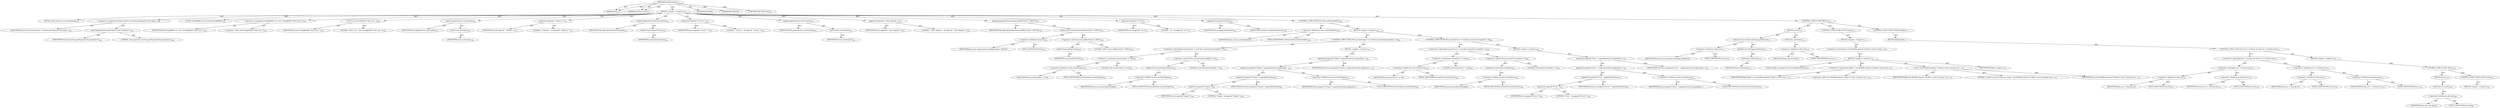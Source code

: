 digraph "endTestSuite" {  
"111669149707" [label = <(METHOD,endTestSuite)<SUB>147</SUB>> ]
"115964117016" [label = <(PARAM,this)<SUB>147</SUB>> ]
"115964117017" [label = <(PARAM,JUnitTest suite)<SUB>147</SUB>> ]
"25769803787" [label = <(BLOCK,&lt;empty&gt;,&lt;empty&gt;)<SUB>147</SUB>> ]
"94489280512" [label = <(LOCAL,String newLine: java.lang.String)<SUB>148</SUB>> ]
"30064771091" [label = <(&lt;operator&gt;.assignment,String newLine = System.getProperty(&quot;line.separ...)<SUB>148</SUB>> ]
"68719476752" [label = <(IDENTIFIER,newLine,String newLine = System.getProperty(&quot;line.separ...)<SUB>148</SUB>> ]
"30064771092" [label = <(getProperty,System.getProperty(&quot;line.separator&quot;))<SUB>148</SUB>> ]
"68719476753" [label = <(IDENTIFIER,System,System.getProperty(&quot;line.separator&quot;))<SUB>148</SUB>> ]
"90194313219" [label = <(LITERAL,&quot;line.separator&quot;,System.getProperty(&quot;line.separator&quot;))<SUB>148</SUB>> ]
"94489280513" [label = <(LOCAL,StringBuffer sb: java.lang.StringBuffer)<SUB>149</SUB>> ]
"30064771093" [label = <(&lt;operator&gt;.assignment,StringBuffer sb = new StringBuffer(&quot;Tests run: &quot;))<SUB>149</SUB>> ]
"68719476754" [label = <(IDENTIFIER,sb,StringBuffer sb = new StringBuffer(&quot;Tests run: &quot;))<SUB>149</SUB>> ]
"30064771094" [label = <(&lt;operator&gt;.alloc,new StringBuffer(&quot;Tests run: &quot;))<SUB>149</SUB>> ]
"30064771095" [label = <(&lt;init&gt;,new StringBuffer(&quot;Tests run: &quot;))<SUB>149</SUB>> ]
"68719476755" [label = <(IDENTIFIER,sb,new StringBuffer(&quot;Tests run: &quot;))<SUB>149</SUB>> ]
"90194313220" [label = <(LITERAL,&quot;Tests run: &quot;,new StringBuffer(&quot;Tests run: &quot;))<SUB>149</SUB>> ]
"30064771096" [label = <(append,append(suite.runCount()))<SUB>150</SUB>> ]
"68719476756" [label = <(IDENTIFIER,sb,append(suite.runCount()))<SUB>150</SUB>> ]
"30064771097" [label = <(runCount,runCount())<SUB>150</SUB>> ]
"68719476757" [label = <(IDENTIFIER,suite,runCount())<SUB>150</SUB>> ]
"30064771098" [label = <(append,sb.append(&quot;, Failures: &quot;))<SUB>151</SUB>> ]
"68719476758" [label = <(IDENTIFIER,sb,sb.append(&quot;, Failures: &quot;))<SUB>151</SUB>> ]
"90194313221" [label = <(LITERAL,&quot;, Failures: &quot;,sb.append(&quot;, Failures: &quot;))<SUB>151</SUB>> ]
"30064771099" [label = <(append,append(suite.failureCount()))<SUB>152</SUB>> ]
"68719476759" [label = <(IDENTIFIER,sb,append(suite.failureCount()))<SUB>152</SUB>> ]
"30064771100" [label = <(failureCount,failureCount())<SUB>152</SUB>> ]
"68719476760" [label = <(IDENTIFIER,suite,failureCount())<SUB>152</SUB>> ]
"30064771101" [label = <(append,sb.append(&quot;, Errors: &quot;))<SUB>153</SUB>> ]
"68719476761" [label = <(IDENTIFIER,sb,sb.append(&quot;, Errors: &quot;))<SUB>153</SUB>> ]
"90194313222" [label = <(LITERAL,&quot;, Errors: &quot;,sb.append(&quot;, Errors: &quot;))<SUB>153</SUB>> ]
"30064771102" [label = <(append,append(suite.errorCount()))<SUB>154</SUB>> ]
"68719476762" [label = <(IDENTIFIER,sb,append(suite.errorCount()))<SUB>154</SUB>> ]
"30064771103" [label = <(errorCount,errorCount())<SUB>154</SUB>> ]
"68719476763" [label = <(IDENTIFIER,suite,errorCount())<SUB>154</SUB>> ]
"30064771104" [label = <(append,sb.append(&quot;, Time elapsed: &quot;))<SUB>155</SUB>> ]
"68719476764" [label = <(IDENTIFIER,sb,sb.append(&quot;, Time elapsed: &quot;))<SUB>155</SUB>> ]
"90194313223" [label = <(LITERAL,&quot;, Time elapsed: &quot;,sb.append(&quot;, Time elapsed: &quot;))<SUB>155</SUB>> ]
"30064771105" [label = <(append,append(nf.format(suite.getRunTime() / 1000.0)))<SUB>156</SUB>> ]
"68719476765" [label = <(IDENTIFIER,sb,append(nf.format(suite.getRunTime() / 1000.0)))<SUB>156</SUB>> ]
"30064771106" [label = <(format,this.nf.format(suite.getRunTime() / 1000.0))<SUB>156</SUB>> ]
"30064771107" [label = <(&lt;operator&gt;.fieldAccess,this.nf)<SUB>156</SUB>> ]
"68719476766" [label = <(IDENTIFIER,this,this.nf.format(suite.getRunTime() / 1000.0))> ]
"55834574856" [label = <(FIELD_IDENTIFIER,nf,nf)<SUB>156</SUB>> ]
"30064771108" [label = <(&lt;operator&gt;.division,suite.getRunTime() / 1000.0)<SUB>156</SUB>> ]
"30064771109" [label = <(getRunTime,getRunTime())<SUB>156</SUB>> ]
"68719476767" [label = <(IDENTIFIER,suite,getRunTime())<SUB>156</SUB>> ]
"90194313224" [label = <(LITERAL,1000.0,suite.getRunTime() / 1000.0)<SUB>156</SUB>> ]
"30064771110" [label = <(append,sb.append(&quot; sec&quot;))<SUB>157</SUB>> ]
"68719476768" [label = <(IDENTIFIER,sb,sb.append(&quot; sec&quot;))<SUB>157</SUB>> ]
"90194313225" [label = <(LITERAL,&quot; sec&quot;,sb.append(&quot; sec&quot;))<SUB>157</SUB>> ]
"30064771111" [label = <(append,sb.append(newLine))<SUB>158</SUB>> ]
"68719476769" [label = <(IDENTIFIER,sb,sb.append(newLine))<SUB>158</SUB>> ]
"68719476770" [label = <(IDENTIFIER,newLine,sb.append(newLine))<SUB>158</SUB>> ]
"47244640256" [label = <(CONTROL_STRUCTURE,IF,if (this.withOutAndErr))<SUB>160</SUB>> ]
"30064771112" [label = <(&lt;operator&gt;.fieldAccess,this.withOutAndErr)<SUB>160</SUB>> ]
"68719476771" [label = <(IDENTIFIER,this,if (this.withOutAndErr))> ]
"55834574857" [label = <(FIELD_IDENTIFIER,withOutAndErr,withOutAndErr)<SUB>160</SUB>> ]
"25769803788" [label = <(BLOCK,&lt;empty&gt;,&lt;empty&gt;)<SUB>160</SUB>> ]
"47244640257" [label = <(CONTROL_STRUCTURE,IF,if (systemOutput != null &amp;&amp; systemOutput.length() &gt; 0))<SUB>161</SUB>> ]
"30064771113" [label = <(&lt;operator&gt;.logicalAnd,systemOutput != null &amp;&amp; systemOutput.length() &gt; 0)<SUB>161</SUB>> ]
"30064771114" [label = <(&lt;operator&gt;.notEquals,systemOutput != null)<SUB>161</SUB>> ]
"30064771115" [label = <(&lt;operator&gt;.fieldAccess,this.systemOutput)<SUB>161</SUB>> ]
"68719476772" [label = <(IDENTIFIER,this,systemOutput != null)> ]
"55834574858" [label = <(FIELD_IDENTIFIER,systemOutput,systemOutput)<SUB>161</SUB>> ]
"90194313226" [label = <(LITERAL,null,systemOutput != null)<SUB>161</SUB>> ]
"30064771116" [label = <(&lt;operator&gt;.greaterThan,systemOutput.length() &gt; 0)<SUB>161</SUB>> ]
"30064771117" [label = <(length,this.systemOutput.length())<SUB>161</SUB>> ]
"30064771118" [label = <(&lt;operator&gt;.fieldAccess,this.systemOutput)<SUB>161</SUB>> ]
"68719476773" [label = <(IDENTIFIER,this,this.systemOutput.length())> ]
"55834574859" [label = <(FIELD_IDENTIFIER,systemOutput,systemOutput)<SUB>161</SUB>> ]
"90194313227" [label = <(LITERAL,0,systemOutput.length() &gt; 0)<SUB>161</SUB>> ]
"25769803789" [label = <(BLOCK,&lt;empty&gt;,&lt;empty&gt;)<SUB>161</SUB>> ]
"30064771119" [label = <(append,sb.append(&quot;Output:&quot;).append(newLine).append(sys...)<SUB>162</SUB>> ]
"30064771120" [label = <(append,sb.append(&quot;Output:&quot;).append(newLine).append(sys...)<SUB>162</SUB>> ]
"30064771121" [label = <(append,sb.append(&quot;Output:&quot;).append(newLine))<SUB>162</SUB>> ]
"30064771122" [label = <(append,sb.append(&quot;Output:&quot;))<SUB>162</SUB>> ]
"68719476774" [label = <(IDENTIFIER,sb,sb.append(&quot;Output:&quot;))<SUB>162</SUB>> ]
"90194313228" [label = <(LITERAL,&quot;Output:&quot;,sb.append(&quot;Output:&quot;))<SUB>162</SUB>> ]
"68719476775" [label = <(IDENTIFIER,newLine,sb.append(&quot;Output:&quot;).append(newLine))<SUB>162</SUB>> ]
"30064771123" [label = <(&lt;operator&gt;.fieldAccess,this.systemOutput)<SUB>162</SUB>> ]
"68719476776" [label = <(IDENTIFIER,this,sb.append(&quot;Output:&quot;).append(newLine).append(sys...)> ]
"55834574860" [label = <(FIELD_IDENTIFIER,systemOutput,systemOutput)<SUB>162</SUB>> ]
"68719476777" [label = <(IDENTIFIER,newLine,sb.append(&quot;Output:&quot;).append(newLine).append(sys...)<SUB>163</SUB>> ]
"47244640258" [label = <(CONTROL_STRUCTURE,IF,if (systemError != null &amp;&amp; systemError.length() &gt; 0))<SUB>166</SUB>> ]
"30064771124" [label = <(&lt;operator&gt;.logicalAnd,systemError != null &amp;&amp; systemError.length() &gt; 0)<SUB>166</SUB>> ]
"30064771125" [label = <(&lt;operator&gt;.notEquals,systemError != null)<SUB>166</SUB>> ]
"30064771126" [label = <(&lt;operator&gt;.fieldAccess,this.systemError)<SUB>166</SUB>> ]
"68719476778" [label = <(IDENTIFIER,this,systemError != null)> ]
"55834574861" [label = <(FIELD_IDENTIFIER,systemError,systemError)<SUB>166</SUB>> ]
"90194313229" [label = <(LITERAL,null,systemError != null)<SUB>166</SUB>> ]
"30064771127" [label = <(&lt;operator&gt;.greaterThan,systemError.length() &gt; 0)<SUB>166</SUB>> ]
"30064771128" [label = <(length,this.systemError.length())<SUB>166</SUB>> ]
"30064771129" [label = <(&lt;operator&gt;.fieldAccess,this.systemError)<SUB>166</SUB>> ]
"68719476779" [label = <(IDENTIFIER,this,this.systemError.length())> ]
"55834574862" [label = <(FIELD_IDENTIFIER,systemError,systemError)<SUB>166</SUB>> ]
"90194313230" [label = <(LITERAL,0,systemError.length() &gt; 0)<SUB>166</SUB>> ]
"25769803790" [label = <(BLOCK,&lt;empty&gt;,&lt;empty&gt;)<SUB>166</SUB>> ]
"30064771130" [label = <(append,sb.append(&quot;Error: &quot;).append(newLine).append(sys...)<SUB>167</SUB>> ]
"30064771131" [label = <(append,sb.append(&quot;Error: &quot;).append(newLine).append(sys...)<SUB>167</SUB>> ]
"30064771132" [label = <(append,sb.append(&quot;Error: &quot;).append(newLine))<SUB>167</SUB>> ]
"30064771133" [label = <(append,sb.append(&quot;Error: &quot;))<SUB>167</SUB>> ]
"68719476780" [label = <(IDENTIFIER,sb,sb.append(&quot;Error: &quot;))<SUB>167</SUB>> ]
"90194313231" [label = <(LITERAL,&quot;Error: &quot;,sb.append(&quot;Error: &quot;))<SUB>167</SUB>> ]
"68719476781" [label = <(IDENTIFIER,newLine,sb.append(&quot;Error: &quot;).append(newLine))<SUB>167</SUB>> ]
"30064771134" [label = <(&lt;operator&gt;.fieldAccess,this.systemError)<SUB>167</SUB>> ]
"68719476782" [label = <(IDENTIFIER,this,sb.append(&quot;Error: &quot;).append(newLine).append(sys...)> ]
"55834574863" [label = <(FIELD_IDENTIFIER,systemError,systemError)<SUB>167</SUB>> ]
"68719476783" [label = <(IDENTIFIER,newLine,sb.append(&quot;Error: &quot;).append(newLine).append(sys...)<SUB>168</SUB>> ]
"47244640259" [label = <(CONTROL_STRUCTURE,TRY,try)<SUB>172</SUB>> ]
"25769803791" [label = <(BLOCK,try,try)<SUB>172</SUB>> ]
"30064771135" [label = <(write,this.out.write(sb.toString().getBytes()))<SUB>173</SUB>> ]
"30064771136" [label = <(&lt;operator&gt;.fieldAccess,this.out)<SUB>173</SUB>> ]
"68719476784" [label = <(IDENTIFIER,this,this.out.write(sb.toString().getBytes()))> ]
"55834574864" [label = <(FIELD_IDENTIFIER,out,out)<SUB>173</SUB>> ]
"30064771137" [label = <(getBytes,sb.toString().getBytes())<SUB>173</SUB>> ]
"30064771138" [label = <(toString,sb.toString())<SUB>173</SUB>> ]
"68719476785" [label = <(IDENTIFIER,sb,sb.toString())<SUB>173</SUB>> ]
"30064771139" [label = <(flush,this.out.flush())<SUB>174</SUB>> ]
"30064771140" [label = <(&lt;operator&gt;.fieldAccess,this.out)<SUB>174</SUB>> ]
"68719476786" [label = <(IDENTIFIER,this,this.out.flush())> ]
"55834574865" [label = <(FIELD_IDENTIFIER,out,out)<SUB>174</SUB>> ]
"47244640260" [label = <(CONTROL_STRUCTURE,CATCH,catch)<SUB>175</SUB>> ]
"25769803792" [label = <(BLOCK,&lt;empty&gt;,&lt;empty&gt;)<SUB>175</SUB>> ]
"30064771141" [label = <(&lt;operator&gt;.throw,throw new BuildException(&quot;Unable to write summa...)<SUB>176</SUB>> ]
"25769803793" [label = <(BLOCK,&lt;empty&gt;,&lt;empty&gt;)<SUB>176</SUB>> ]
"94489280514" [label = <(LOCAL,$obj0: org.apache.tools.ant.BuildException)<SUB>176</SUB>> ]
"30064771142" [label = <(&lt;operator&gt;.assignment,$obj0 = new BuildException(&quot;Unable to write sum...)<SUB>176</SUB>> ]
"68719476787" [label = <(IDENTIFIER,$obj0,$obj0 = new BuildException(&quot;Unable to write sum...)<SUB>176</SUB>> ]
"30064771143" [label = <(&lt;operator&gt;.alloc,new BuildException(&quot;Unable to write summary out...)<SUB>176</SUB>> ]
"30064771144" [label = <(&lt;init&gt;,new BuildException(&quot;Unable to write summary out...)<SUB>176</SUB>> ]
"68719476788" [label = <(IDENTIFIER,$obj0,new BuildException(&quot;Unable to write summary out...)<SUB>176</SUB>> ]
"90194313232" [label = <(LITERAL,&quot;Unable to write summary output&quot;,new BuildException(&quot;Unable to write summary out...)<SUB>176</SUB>> ]
"68719476789" [label = <(IDENTIFIER,ioex,new BuildException(&quot;Unable to write summary out...)<SUB>176</SUB>> ]
"68719476790" [label = <(IDENTIFIER,$obj0,&lt;empty&gt;)<SUB>176</SUB>> ]
"47244640261" [label = <(CONTROL_STRUCTURE,FINALLY,finally)<SUB>177</SUB>> ]
"25769803794" [label = <(BLOCK,finally,finally)<SUB>177</SUB>> ]
"47244640262" [label = <(CONTROL_STRUCTURE,IF,if (out != System.out &amp;&amp; out != System.err))<SUB>178</SUB>> ]
"30064771145" [label = <(&lt;operator&gt;.logicalAnd,out != System.out &amp;&amp; out != System.err)<SUB>178</SUB>> ]
"30064771146" [label = <(&lt;operator&gt;.notEquals,out != System.out)<SUB>178</SUB>> ]
"30064771147" [label = <(&lt;operator&gt;.fieldAccess,this.out)<SUB>178</SUB>> ]
"68719476791" [label = <(IDENTIFIER,this,out != System.out)> ]
"55834574866" [label = <(FIELD_IDENTIFIER,out,out)<SUB>178</SUB>> ]
"30064771148" [label = <(&lt;operator&gt;.fieldAccess,System.out)<SUB>178</SUB>> ]
"68719476792" [label = <(IDENTIFIER,System,out != System.out)<SUB>178</SUB>> ]
"55834574867" [label = <(FIELD_IDENTIFIER,out,out)<SUB>178</SUB>> ]
"30064771149" [label = <(&lt;operator&gt;.notEquals,out != System.err)<SUB>178</SUB>> ]
"30064771150" [label = <(&lt;operator&gt;.fieldAccess,this.out)<SUB>178</SUB>> ]
"68719476793" [label = <(IDENTIFIER,this,out != System.err)> ]
"55834574868" [label = <(FIELD_IDENTIFIER,out,out)<SUB>178</SUB>> ]
"30064771151" [label = <(&lt;operator&gt;.fieldAccess,System.err)<SUB>178</SUB>> ]
"68719476794" [label = <(IDENTIFIER,System,out != System.err)<SUB>178</SUB>> ]
"55834574869" [label = <(FIELD_IDENTIFIER,err,err)<SUB>178</SUB>> ]
"25769803795" [label = <(BLOCK,&lt;empty&gt;,&lt;empty&gt;)<SUB>178</SUB>> ]
"47244640263" [label = <(CONTROL_STRUCTURE,TRY,try)<SUB>179</SUB>> ]
"25769803796" [label = <(BLOCK,try,try)<SUB>179</SUB>> ]
"30064771152" [label = <(close,this.out.close())<SUB>180</SUB>> ]
"30064771153" [label = <(&lt;operator&gt;.fieldAccess,this.out)<SUB>180</SUB>> ]
"68719476795" [label = <(IDENTIFIER,this,this.out.close())> ]
"55834574870" [label = <(FIELD_IDENTIFIER,out,out)<SUB>180</SUB>> ]
"47244640264" [label = <(CONTROL_STRUCTURE,CATCH,catch)<SUB>181</SUB>> ]
"25769803797" [label = <(BLOCK,&lt;empty&gt;,&lt;empty&gt;)<SUB>181</SUB>> ]
"133143986203" [label = <(MODIFIER,PUBLIC)> ]
"133143986204" [label = <(MODIFIER,VIRTUAL)> ]
"128849018891" [label = <(METHOD_RETURN,void)<SUB>147</SUB>> ]
  "111669149707" -> "115964117016"  [ label = "AST: "] 
  "111669149707" -> "115964117017"  [ label = "AST: "] 
  "111669149707" -> "25769803787"  [ label = "AST: "] 
  "111669149707" -> "133143986203"  [ label = "AST: "] 
  "111669149707" -> "133143986204"  [ label = "AST: "] 
  "111669149707" -> "128849018891"  [ label = "AST: "] 
  "25769803787" -> "94489280512"  [ label = "AST: "] 
  "25769803787" -> "30064771091"  [ label = "AST: "] 
  "25769803787" -> "94489280513"  [ label = "AST: "] 
  "25769803787" -> "30064771093"  [ label = "AST: "] 
  "25769803787" -> "30064771095"  [ label = "AST: "] 
  "25769803787" -> "30064771096"  [ label = "AST: "] 
  "25769803787" -> "30064771098"  [ label = "AST: "] 
  "25769803787" -> "30064771099"  [ label = "AST: "] 
  "25769803787" -> "30064771101"  [ label = "AST: "] 
  "25769803787" -> "30064771102"  [ label = "AST: "] 
  "25769803787" -> "30064771104"  [ label = "AST: "] 
  "25769803787" -> "30064771105"  [ label = "AST: "] 
  "25769803787" -> "30064771110"  [ label = "AST: "] 
  "25769803787" -> "30064771111"  [ label = "AST: "] 
  "25769803787" -> "47244640256"  [ label = "AST: "] 
  "25769803787" -> "47244640259"  [ label = "AST: "] 
  "30064771091" -> "68719476752"  [ label = "AST: "] 
  "30064771091" -> "30064771092"  [ label = "AST: "] 
  "30064771092" -> "68719476753"  [ label = "AST: "] 
  "30064771092" -> "90194313219"  [ label = "AST: "] 
  "30064771093" -> "68719476754"  [ label = "AST: "] 
  "30064771093" -> "30064771094"  [ label = "AST: "] 
  "30064771095" -> "68719476755"  [ label = "AST: "] 
  "30064771095" -> "90194313220"  [ label = "AST: "] 
  "30064771096" -> "68719476756"  [ label = "AST: "] 
  "30064771096" -> "30064771097"  [ label = "AST: "] 
  "30064771097" -> "68719476757"  [ label = "AST: "] 
  "30064771098" -> "68719476758"  [ label = "AST: "] 
  "30064771098" -> "90194313221"  [ label = "AST: "] 
  "30064771099" -> "68719476759"  [ label = "AST: "] 
  "30064771099" -> "30064771100"  [ label = "AST: "] 
  "30064771100" -> "68719476760"  [ label = "AST: "] 
  "30064771101" -> "68719476761"  [ label = "AST: "] 
  "30064771101" -> "90194313222"  [ label = "AST: "] 
  "30064771102" -> "68719476762"  [ label = "AST: "] 
  "30064771102" -> "30064771103"  [ label = "AST: "] 
  "30064771103" -> "68719476763"  [ label = "AST: "] 
  "30064771104" -> "68719476764"  [ label = "AST: "] 
  "30064771104" -> "90194313223"  [ label = "AST: "] 
  "30064771105" -> "68719476765"  [ label = "AST: "] 
  "30064771105" -> "30064771106"  [ label = "AST: "] 
  "30064771106" -> "30064771107"  [ label = "AST: "] 
  "30064771106" -> "30064771108"  [ label = "AST: "] 
  "30064771107" -> "68719476766"  [ label = "AST: "] 
  "30064771107" -> "55834574856"  [ label = "AST: "] 
  "30064771108" -> "30064771109"  [ label = "AST: "] 
  "30064771108" -> "90194313224"  [ label = "AST: "] 
  "30064771109" -> "68719476767"  [ label = "AST: "] 
  "30064771110" -> "68719476768"  [ label = "AST: "] 
  "30064771110" -> "90194313225"  [ label = "AST: "] 
  "30064771111" -> "68719476769"  [ label = "AST: "] 
  "30064771111" -> "68719476770"  [ label = "AST: "] 
  "47244640256" -> "30064771112"  [ label = "AST: "] 
  "47244640256" -> "25769803788"  [ label = "AST: "] 
  "30064771112" -> "68719476771"  [ label = "AST: "] 
  "30064771112" -> "55834574857"  [ label = "AST: "] 
  "25769803788" -> "47244640257"  [ label = "AST: "] 
  "25769803788" -> "47244640258"  [ label = "AST: "] 
  "47244640257" -> "30064771113"  [ label = "AST: "] 
  "47244640257" -> "25769803789"  [ label = "AST: "] 
  "30064771113" -> "30064771114"  [ label = "AST: "] 
  "30064771113" -> "30064771116"  [ label = "AST: "] 
  "30064771114" -> "30064771115"  [ label = "AST: "] 
  "30064771114" -> "90194313226"  [ label = "AST: "] 
  "30064771115" -> "68719476772"  [ label = "AST: "] 
  "30064771115" -> "55834574858"  [ label = "AST: "] 
  "30064771116" -> "30064771117"  [ label = "AST: "] 
  "30064771116" -> "90194313227"  [ label = "AST: "] 
  "30064771117" -> "30064771118"  [ label = "AST: "] 
  "30064771118" -> "68719476773"  [ label = "AST: "] 
  "30064771118" -> "55834574859"  [ label = "AST: "] 
  "25769803789" -> "30064771119"  [ label = "AST: "] 
  "30064771119" -> "30064771120"  [ label = "AST: "] 
  "30064771119" -> "68719476777"  [ label = "AST: "] 
  "30064771120" -> "30064771121"  [ label = "AST: "] 
  "30064771120" -> "30064771123"  [ label = "AST: "] 
  "30064771121" -> "30064771122"  [ label = "AST: "] 
  "30064771121" -> "68719476775"  [ label = "AST: "] 
  "30064771122" -> "68719476774"  [ label = "AST: "] 
  "30064771122" -> "90194313228"  [ label = "AST: "] 
  "30064771123" -> "68719476776"  [ label = "AST: "] 
  "30064771123" -> "55834574860"  [ label = "AST: "] 
  "47244640258" -> "30064771124"  [ label = "AST: "] 
  "47244640258" -> "25769803790"  [ label = "AST: "] 
  "30064771124" -> "30064771125"  [ label = "AST: "] 
  "30064771124" -> "30064771127"  [ label = "AST: "] 
  "30064771125" -> "30064771126"  [ label = "AST: "] 
  "30064771125" -> "90194313229"  [ label = "AST: "] 
  "30064771126" -> "68719476778"  [ label = "AST: "] 
  "30064771126" -> "55834574861"  [ label = "AST: "] 
  "30064771127" -> "30064771128"  [ label = "AST: "] 
  "30064771127" -> "90194313230"  [ label = "AST: "] 
  "30064771128" -> "30064771129"  [ label = "AST: "] 
  "30064771129" -> "68719476779"  [ label = "AST: "] 
  "30064771129" -> "55834574862"  [ label = "AST: "] 
  "25769803790" -> "30064771130"  [ label = "AST: "] 
  "30064771130" -> "30064771131"  [ label = "AST: "] 
  "30064771130" -> "68719476783"  [ label = "AST: "] 
  "30064771131" -> "30064771132"  [ label = "AST: "] 
  "30064771131" -> "30064771134"  [ label = "AST: "] 
  "30064771132" -> "30064771133"  [ label = "AST: "] 
  "30064771132" -> "68719476781"  [ label = "AST: "] 
  "30064771133" -> "68719476780"  [ label = "AST: "] 
  "30064771133" -> "90194313231"  [ label = "AST: "] 
  "30064771134" -> "68719476782"  [ label = "AST: "] 
  "30064771134" -> "55834574863"  [ label = "AST: "] 
  "47244640259" -> "25769803791"  [ label = "AST: "] 
  "47244640259" -> "47244640260"  [ label = "AST: "] 
  "47244640259" -> "47244640261"  [ label = "AST: "] 
  "25769803791" -> "30064771135"  [ label = "AST: "] 
  "25769803791" -> "30064771139"  [ label = "AST: "] 
  "30064771135" -> "30064771136"  [ label = "AST: "] 
  "30064771135" -> "30064771137"  [ label = "AST: "] 
  "30064771136" -> "68719476784"  [ label = "AST: "] 
  "30064771136" -> "55834574864"  [ label = "AST: "] 
  "30064771137" -> "30064771138"  [ label = "AST: "] 
  "30064771138" -> "68719476785"  [ label = "AST: "] 
  "30064771139" -> "30064771140"  [ label = "AST: "] 
  "30064771140" -> "68719476786"  [ label = "AST: "] 
  "30064771140" -> "55834574865"  [ label = "AST: "] 
  "47244640260" -> "25769803792"  [ label = "AST: "] 
  "25769803792" -> "30064771141"  [ label = "AST: "] 
  "30064771141" -> "25769803793"  [ label = "AST: "] 
  "25769803793" -> "94489280514"  [ label = "AST: "] 
  "25769803793" -> "30064771142"  [ label = "AST: "] 
  "25769803793" -> "30064771144"  [ label = "AST: "] 
  "25769803793" -> "68719476790"  [ label = "AST: "] 
  "30064771142" -> "68719476787"  [ label = "AST: "] 
  "30064771142" -> "30064771143"  [ label = "AST: "] 
  "30064771144" -> "68719476788"  [ label = "AST: "] 
  "30064771144" -> "90194313232"  [ label = "AST: "] 
  "30064771144" -> "68719476789"  [ label = "AST: "] 
  "47244640261" -> "25769803794"  [ label = "AST: "] 
  "25769803794" -> "47244640262"  [ label = "AST: "] 
  "47244640262" -> "30064771145"  [ label = "AST: "] 
  "47244640262" -> "25769803795"  [ label = "AST: "] 
  "30064771145" -> "30064771146"  [ label = "AST: "] 
  "30064771145" -> "30064771149"  [ label = "AST: "] 
  "30064771146" -> "30064771147"  [ label = "AST: "] 
  "30064771146" -> "30064771148"  [ label = "AST: "] 
  "30064771147" -> "68719476791"  [ label = "AST: "] 
  "30064771147" -> "55834574866"  [ label = "AST: "] 
  "30064771148" -> "68719476792"  [ label = "AST: "] 
  "30064771148" -> "55834574867"  [ label = "AST: "] 
  "30064771149" -> "30064771150"  [ label = "AST: "] 
  "30064771149" -> "30064771151"  [ label = "AST: "] 
  "30064771150" -> "68719476793"  [ label = "AST: "] 
  "30064771150" -> "55834574868"  [ label = "AST: "] 
  "30064771151" -> "68719476794"  [ label = "AST: "] 
  "30064771151" -> "55834574869"  [ label = "AST: "] 
  "25769803795" -> "47244640263"  [ label = "AST: "] 
  "47244640263" -> "25769803796"  [ label = "AST: "] 
  "47244640263" -> "47244640264"  [ label = "AST: "] 
  "25769803796" -> "30064771152"  [ label = "AST: "] 
  "30064771152" -> "30064771153"  [ label = "AST: "] 
  "30064771153" -> "68719476795"  [ label = "AST: "] 
  "30064771153" -> "55834574870"  [ label = "AST: "] 
  "47244640264" -> "25769803797"  [ label = "AST: "] 
  "111669149707" -> "115964117016"  [ label = "DDG: "] 
  "111669149707" -> "115964117017"  [ label = "DDG: "] 
}
